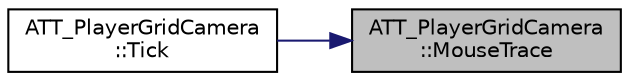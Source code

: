 digraph "ATT_PlayerGridCamera::MouseTrace"
{
 // LATEX_PDF_SIZE
  edge [fontname="Helvetica",fontsize="10",labelfontname="Helvetica",labelfontsize="10"];
  node [fontname="Helvetica",fontsize="10",shape=record];
  rankdir="RL";
  Node143 [label="ATT_PlayerGridCamera\l::MouseTrace",height=0.2,width=0.4,color="black", fillcolor="grey75", style="filled", fontcolor="black",tooltip=" "];
  Node143 -> Node144 [dir="back",color="midnightblue",fontsize="10",style="solid"];
  Node144 [label="ATT_PlayerGridCamera\l::Tick",height=0.2,width=0.4,color="black", fillcolor="white", style="filled",URL="$class_a_t_t___player_grid_camera.html#a69134dc801e23bdcdb1cb065a80e9769",tooltip=" "];
}
